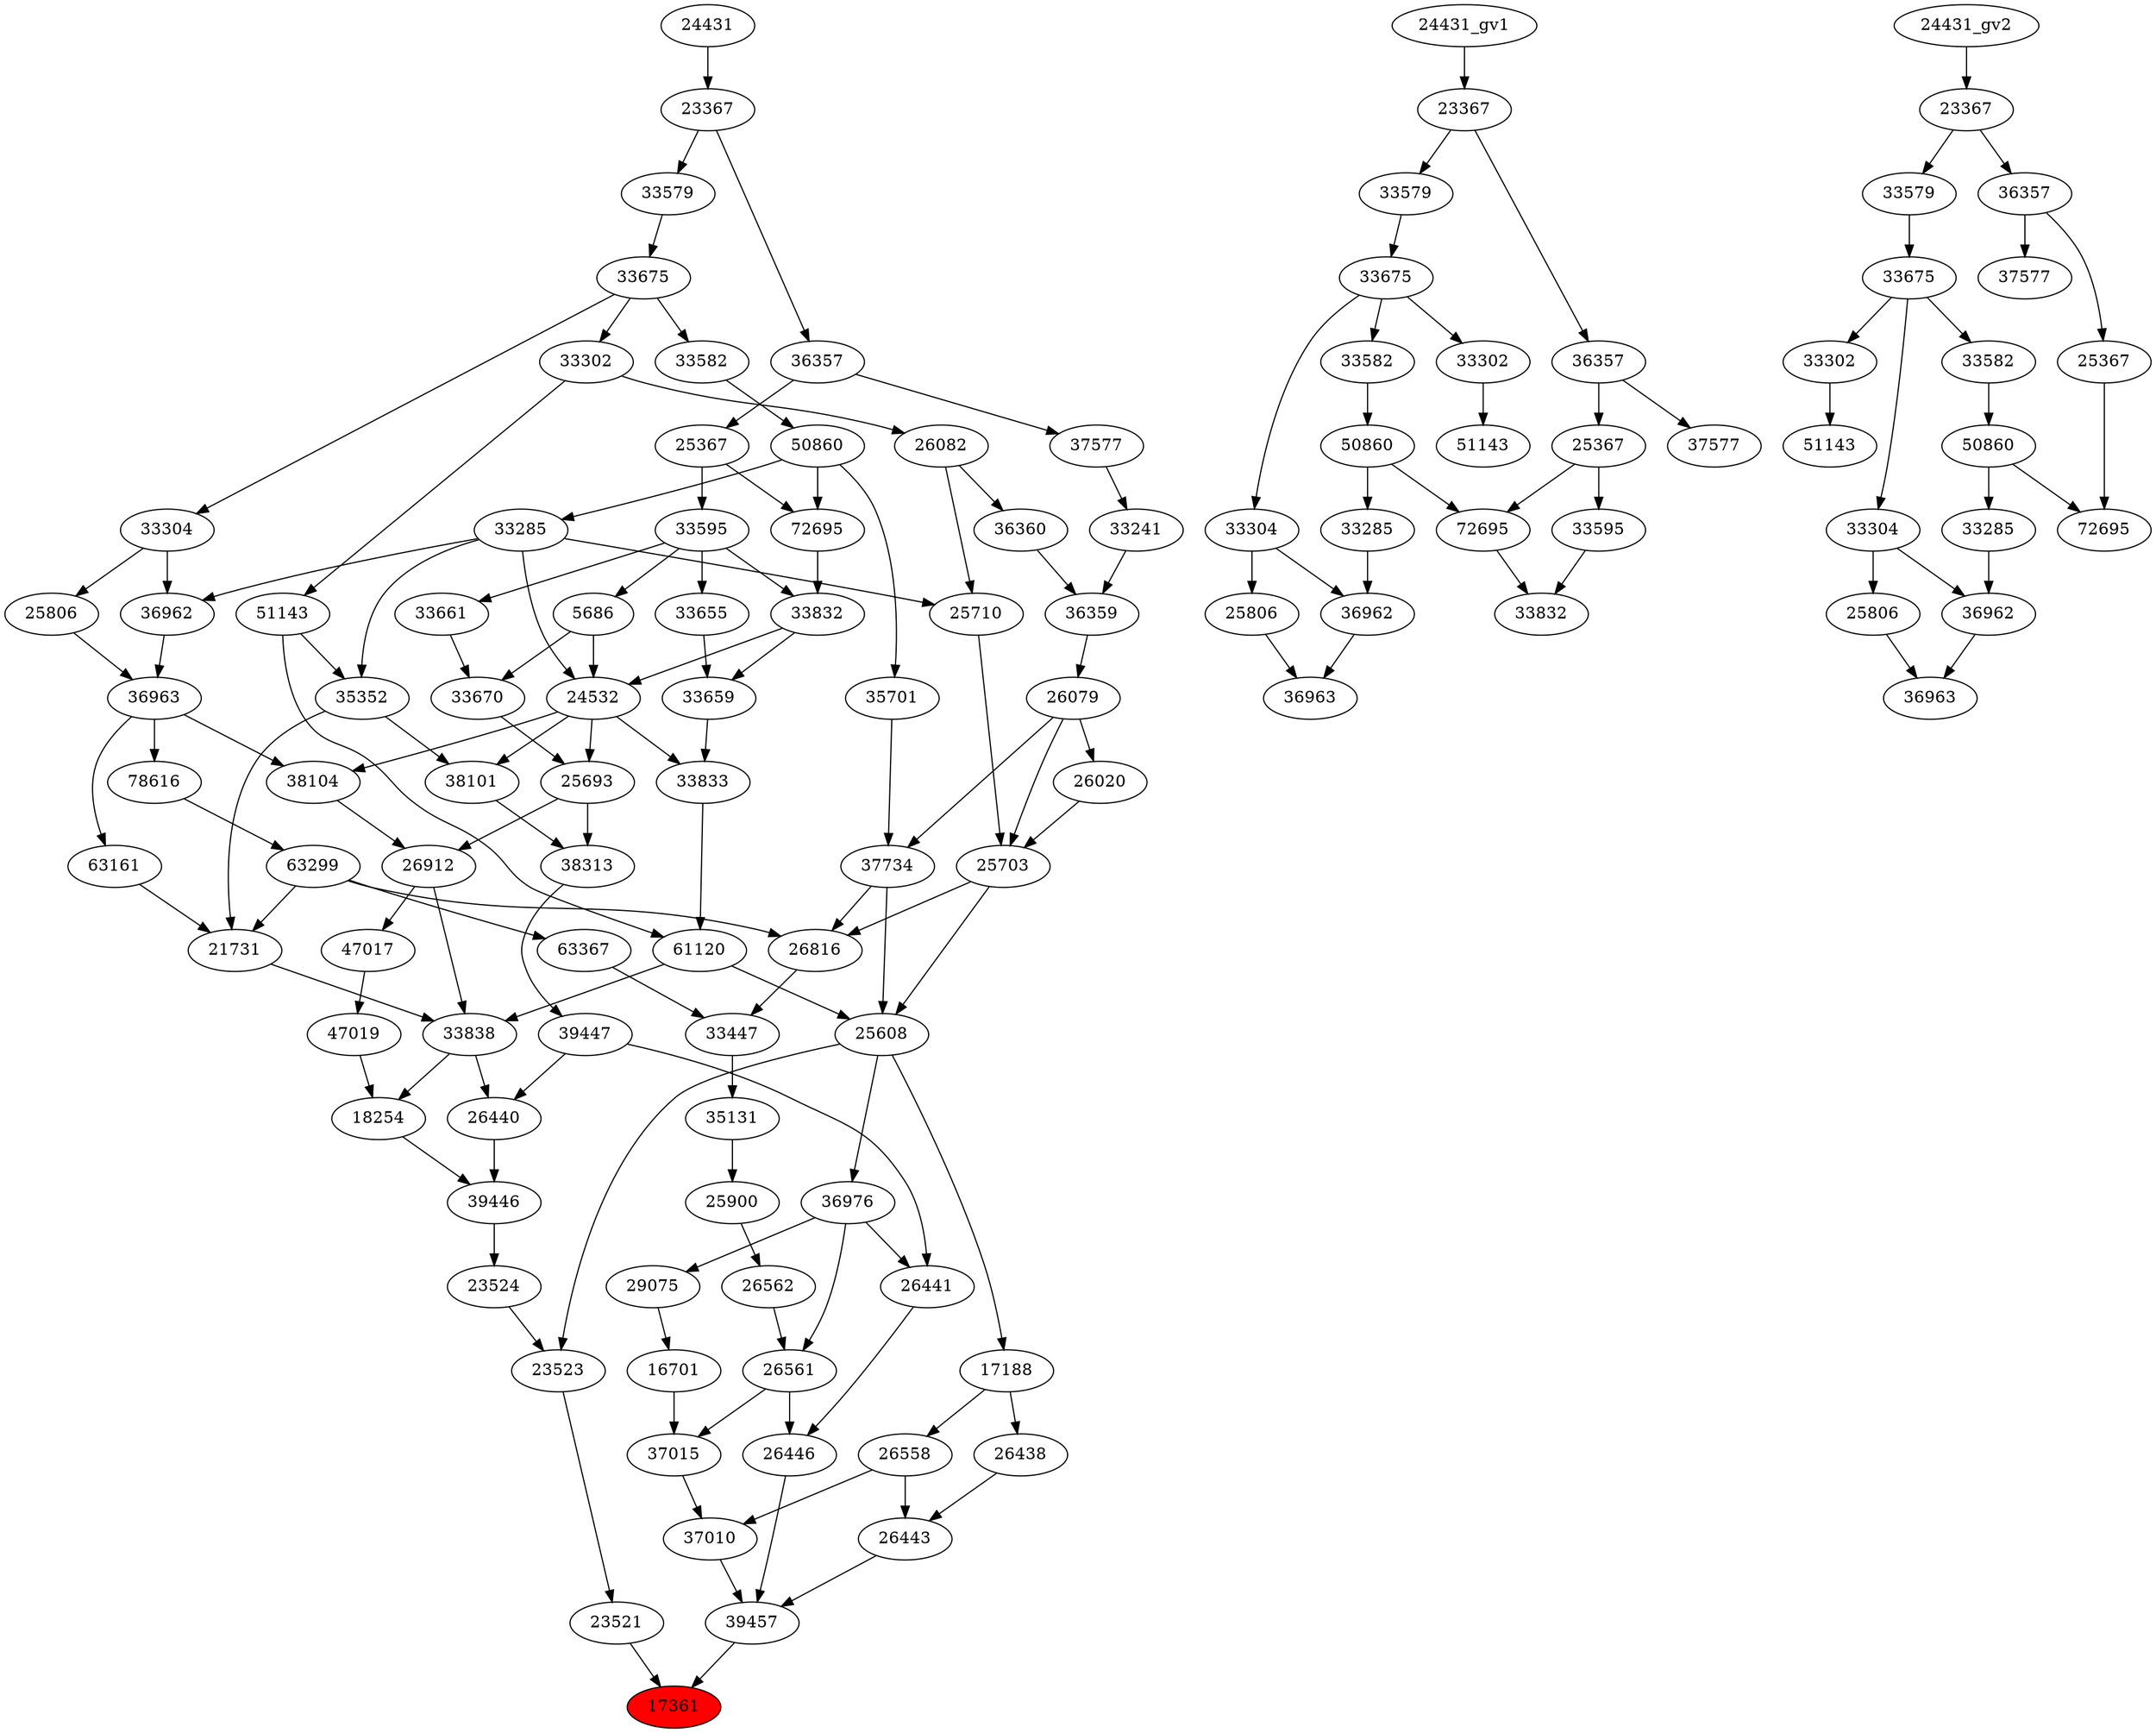 strict digraph root {
	node [label="\N"];
	{
		node [fillcolor="",
			label="\N",
			style=""
		];
		17361		 [fillcolor=red,
			label=17361,
			style=filled];
		39457		 [label=39457];
		39457 -> 17361;
		23521		 [label=23521];
		23521 -> 17361;
		26443		 [label=26443];
		26443 -> 39457;
		26446		 [label=26446];
		26446 -> 39457;
		37010		 [label=37010];
		37010 -> 39457;
		23523		 [label=23523];
		23523 -> 23521;
		26438		 [label=26438];
		26438 -> 26443;
		26558		 [label=26558];
		26558 -> 26443;
		26558 -> 37010;
		26441		 [label=26441];
		26441 -> 26446;
		26561		 [label=26561];
		26561 -> 26446;
		37015		 [label=37015];
		26561 -> 37015;
		37015 -> 37010;
		25608		 [label=25608];
		25608 -> 23523;
		17188		 [label=17188];
		25608 -> 17188;
		36976		 [label=36976];
		25608 -> 36976;
		23524		 [label=23524];
		23524 -> 23523;
		17188 -> 26438;
		17188 -> 26558;
		36976 -> 26441;
		36976 -> 26561;
		29075		 [label=29075];
		36976 -> 29075;
		39447		 [label=39447];
		39447 -> 26441;
		26440		 [label=26440];
		39447 -> 26440;
		26562		 [label=26562];
		26562 -> 26561;
		16701		 [label=16701];
		16701 -> 37015;
		25703		 [label=25703];
		25703 -> 25608;
		26816		 [label=26816];
		25703 -> 26816;
		37734		 [label=37734];
		37734 -> 25608;
		37734 -> 26816;
		61120		 [label=61120];
		61120 -> 25608;
		33838		 [label=33838];
		61120 -> 33838;
		39446		 [label=39446];
		39446 -> 23524;
		38313		 [label=38313];
		38313 -> 39447;
		25900		 [label=25900];
		25900 -> 26562;
		29075 -> 16701;
		26020		 [label=26020];
		26020 -> 25703;
		26079		 [label=26079];
		26079 -> 25703;
		26079 -> 37734;
		26079 -> 26020;
		25710		 [label=25710];
		25710 -> 25703;
		35701		 [label=35701];
		35701 -> 37734;
		51143		 [label=51143];
		51143 -> 61120;
		35352		 [label=35352];
		51143 -> 35352;
		33833		 [label=33833];
		33833 -> 61120;
		26440 -> 39446;
		18254		 [label=18254];
		18254 -> 39446;
		25693		 [label=25693];
		25693 -> 38313;
		26912		 [label=26912];
		25693 -> 26912;
		38101		 [label=38101];
		38101 -> 38313;
		35131		 [label=35131];
		35131 -> 25900;
		36359		 [label=36359];
		36359 -> 26079;
		26082		 [label=26082];
		26082 -> 25710;
		36360		 [label=36360];
		26082 -> 36360;
		33285		 [label=33285];
		33285 -> 25710;
		24532		 [label=24532];
		33285 -> 24532;
		33285 -> 35352;
		36962		 [label=36962];
		33285 -> 36962;
		50860		 [label=50860];
		50860 -> 35701;
		50860 -> 33285;
		72695		 [label=72695];
		50860 -> 72695;
		33302		 [label=33302];
		33302 -> 51143;
		33302 -> 26082;
		33659		 [label=33659];
		33659 -> 33833;
		24532 -> 33833;
		24532 -> 25693;
		24532 -> 38101;
		38104		 [label=38104];
		24532 -> 38104;
		33838 -> 26440;
		33838 -> 18254;
		47019		 [label=47019];
		47019 -> 18254;
		33670		 [label=33670];
		33670 -> 25693;
		35352 -> 38101;
		21731		 [label=21731];
		35352 -> 21731;
		33447		 [label=33447];
		33447 -> 35131;
		33241		 [label=33241];
		33241 -> 36359;
		36360 -> 36359;
		33582		 [label=33582];
		33582 -> 50860;
		33675		 [label=33675];
		33675 -> 33302;
		33675 -> 33582;
		33304		 [label=33304];
		33675 -> 33304;
		33655		 [label=33655];
		33655 -> 33659;
		33832		 [label=33832];
		33832 -> 33659;
		33832 -> 24532;
		5686		 [label=5686];
		5686 -> 24532;
		5686 -> 33670;
		21731 -> 33838;
		26912 -> 33838;
		47017		 [label=47017];
		26912 -> 47017;
		47017 -> 47019;
		33661		 [label=33661];
		33661 -> 33670;
		63367		 [label=63367];
		63367 -> 33447;
		26816 -> 33447;
		37577		 [label=37577];
		37577 -> 33241;
		33579		 [label=33579];
		33579 -> 33675;
		33595		 [label=33595];
		33595 -> 33655;
		33595 -> 33832;
		33595 -> 5686;
		33595 -> 33661;
		72695 -> 33832;
		63161		 [label=63161];
		63161 -> 21731;
		63299		 [label=63299];
		63299 -> 21731;
		63299 -> 63367;
		63299 -> 26816;
		38104 -> 26912;
		36357		 [label=36357];
		36357 -> 37577;
		25367		 [label=25367];
		36357 -> 25367;
		23367		 [label=23367];
		23367 -> 33579;
		23367 -> 36357;
		25367 -> 33595;
		25367 -> 72695;
		36963		 [label=36963];
		36963 -> 63161;
		36963 -> 38104;
		78616		 [label=78616];
		36963 -> 78616;
		78616 -> 63299;
		24431		 [label=24431];
		24431 -> 23367;
		36962 -> 36963;
		25806		 [label=25806];
		25806 -> 36963;
		33304 -> 36962;
		33304 -> 25806;
	}
	{
		node [label="\N"];
		"51143_gv1"		 [label=51143];
		"33302_gv1"		 [label=33302];
		"33302_gv1" -> "51143_gv1";
		"33285_gv1"		 [label=33285];
		"36962_gv1"		 [label=36962];
		"33285_gv1" -> "36962_gv1";
		"50860_gv1"		 [label=50860];
		"50860_gv1" -> "33285_gv1";
		"72695_gv1"		 [label=72695];
		"50860_gv1" -> "72695_gv1";
		"33582_gv1"		 [label=33582];
		"33582_gv1" -> "50860_gv1";
		"33675_gv1"		 [label=33675];
		"33675_gv1" -> "33302_gv1";
		"33675_gv1" -> "33582_gv1";
		"33304_gv1"		 [label=33304];
		"33675_gv1" -> "33304_gv1";
		"33579_gv1"		 [label=33579];
		"33579_gv1" -> "33675_gv1";
		"33832_gv1"		 [label=33832];
		"72695_gv1" -> "33832_gv1";
		"33595_gv1"		 [label=33595];
		"33595_gv1" -> "33832_gv1";
		"37577_gv1"		 [label=37577];
		"36357_gv1"		 [label=36357];
		"36357_gv1" -> "37577_gv1";
		"25367_gv1"		 [label=25367];
		"36357_gv1" -> "25367_gv1";
		"23367_gv1"		 [label=23367];
		"23367_gv1" -> "33579_gv1";
		"23367_gv1" -> "36357_gv1";
		"25367_gv1" -> "72695_gv1";
		"25367_gv1" -> "33595_gv1";
		"24431_gv1" -> "23367_gv1";
		"36963_gv1"		 [label=36963];
		"36962_gv1" -> "36963_gv1";
		"25806_gv1"		 [label=25806];
		"25806_gv1" -> "36963_gv1";
		"33304_gv1" -> "36962_gv1";
		"33304_gv1" -> "25806_gv1";
	}
	{
		node [label="\N"];
		"50860_gv2"		 [label=50860];
		"33285_gv2"		 [label=33285];
		"50860_gv2" -> "33285_gv2";
		"72695_gv2"		 [label=72695];
		"50860_gv2" -> "72695_gv2";
		"33582_gv2"		 [label=33582];
		"33582_gv2" -> "50860_gv2";
		"36962_gv2"		 [label=36962];
		"33285_gv2" -> "36962_gv2";
		"51143_gv2"		 [label=51143];
		"33302_gv2"		 [label=33302];
		"33302_gv2" -> "51143_gv2";
		"33675_gv2"		 [label=33675];
		"33675_gv2" -> "33582_gv2";
		"33675_gv2" -> "33302_gv2";
		"33304_gv2"		 [label=33304];
		"33675_gv2" -> "33304_gv2";
		"36963_gv2"		 [label=36963];
		"36962_gv2" -> "36963_gv2";
		"25806_gv2"		 [label=25806];
		"25806_gv2" -> "36963_gv2";
		"33579_gv2"		 [label=33579];
		"33579_gv2" -> "33675_gv2";
		"25367_gv2"		 [label=25367];
		"25367_gv2" -> "72695_gv2";
		"33304_gv2" -> "36962_gv2";
		"33304_gv2" -> "25806_gv2";
		"23367_gv2"		 [label=23367];
		"23367_gv2" -> "33579_gv2";
		"36357_gv2"		 [label=36357];
		"23367_gv2" -> "36357_gv2";
		"36357_gv2" -> "25367_gv2";
		"37577_gv2"		 [label=37577];
		"36357_gv2" -> "37577_gv2";
		"24431_gv2" -> "23367_gv2";
	}
}
